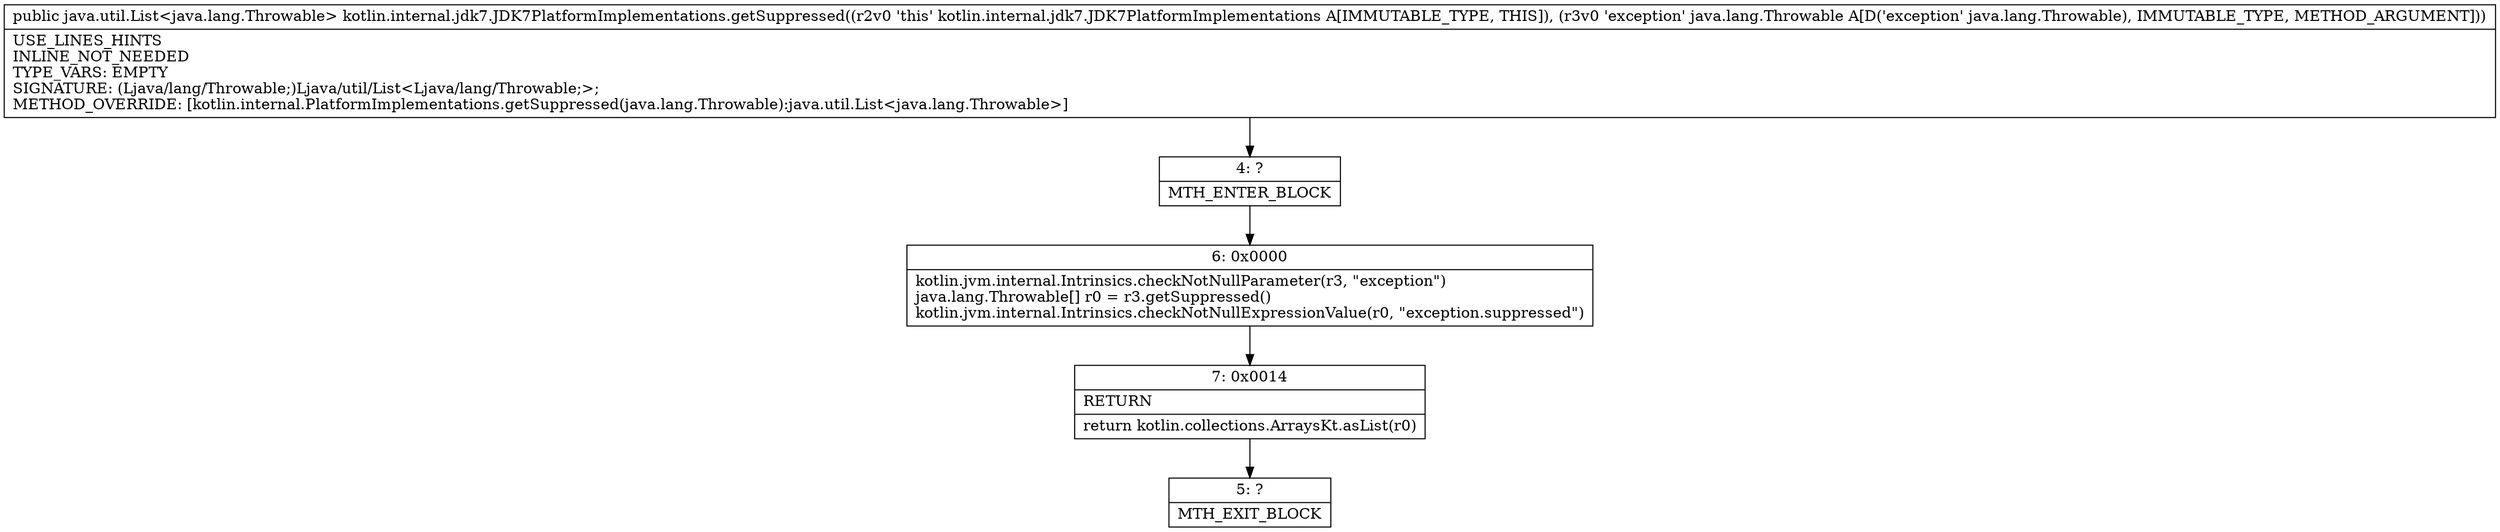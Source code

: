 digraph "CFG forkotlin.internal.jdk7.JDK7PlatformImplementations.getSuppressed(Ljava\/lang\/Throwable;)Ljava\/util\/List;" {
Node_4 [shape=record,label="{4\:\ ?|MTH_ENTER_BLOCK\l}"];
Node_6 [shape=record,label="{6\:\ 0x0000|kotlin.jvm.internal.Intrinsics.checkNotNullParameter(r3, \"exception\")\ljava.lang.Throwable[] r0 = r3.getSuppressed()\lkotlin.jvm.internal.Intrinsics.checkNotNullExpressionValue(r0, \"exception.suppressed\")\l}"];
Node_7 [shape=record,label="{7\:\ 0x0014|RETURN\l|return kotlin.collections.ArraysKt.asList(r0)\l}"];
Node_5 [shape=record,label="{5\:\ ?|MTH_EXIT_BLOCK\l}"];
MethodNode[shape=record,label="{public java.util.List\<java.lang.Throwable\> kotlin.internal.jdk7.JDK7PlatformImplementations.getSuppressed((r2v0 'this' kotlin.internal.jdk7.JDK7PlatformImplementations A[IMMUTABLE_TYPE, THIS]), (r3v0 'exception' java.lang.Throwable A[D('exception' java.lang.Throwable), IMMUTABLE_TYPE, METHOD_ARGUMENT]))  | USE_LINES_HINTS\lINLINE_NOT_NEEDED\lTYPE_VARS: EMPTY\lSIGNATURE: (Ljava\/lang\/Throwable;)Ljava\/util\/List\<Ljava\/lang\/Throwable;\>;\lMETHOD_OVERRIDE: [kotlin.internal.PlatformImplementations.getSuppressed(java.lang.Throwable):java.util.List\<java.lang.Throwable\>]\l}"];
MethodNode -> Node_4;Node_4 -> Node_6;
Node_6 -> Node_7;
Node_7 -> Node_5;
}

